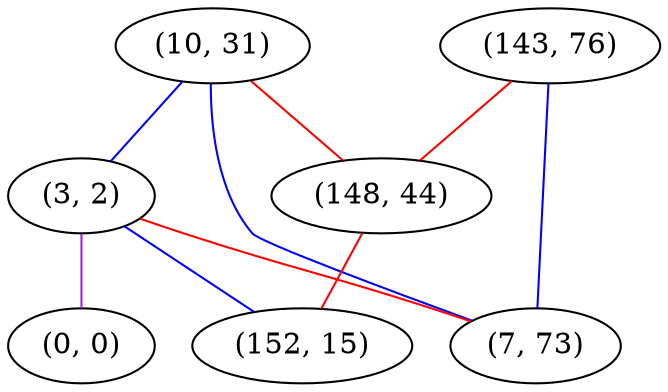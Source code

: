 graph "" {
"(10, 31)";
"(143, 76)";
"(3, 2)";
"(148, 44)";
"(152, 15)";
"(0, 0)";
"(7, 73)";
"(10, 31)" -- "(3, 2)"  [color=blue, key=0, weight=3];
"(10, 31)" -- "(148, 44)"  [color=red, key=0, weight=1];
"(10, 31)" -- "(7, 73)"  [color=blue, key=0, weight=3];
"(143, 76)" -- "(148, 44)"  [color=red, key=0, weight=1];
"(143, 76)" -- "(7, 73)"  [color=blue, key=0, weight=3];
"(3, 2)" -- "(0, 0)"  [color=purple, key=0, weight=4];
"(3, 2)" -- "(152, 15)"  [color=blue, key=0, weight=3];
"(3, 2)" -- "(7, 73)"  [color=red, key=0, weight=1];
"(148, 44)" -- "(152, 15)"  [color=red, key=0, weight=1];
}
